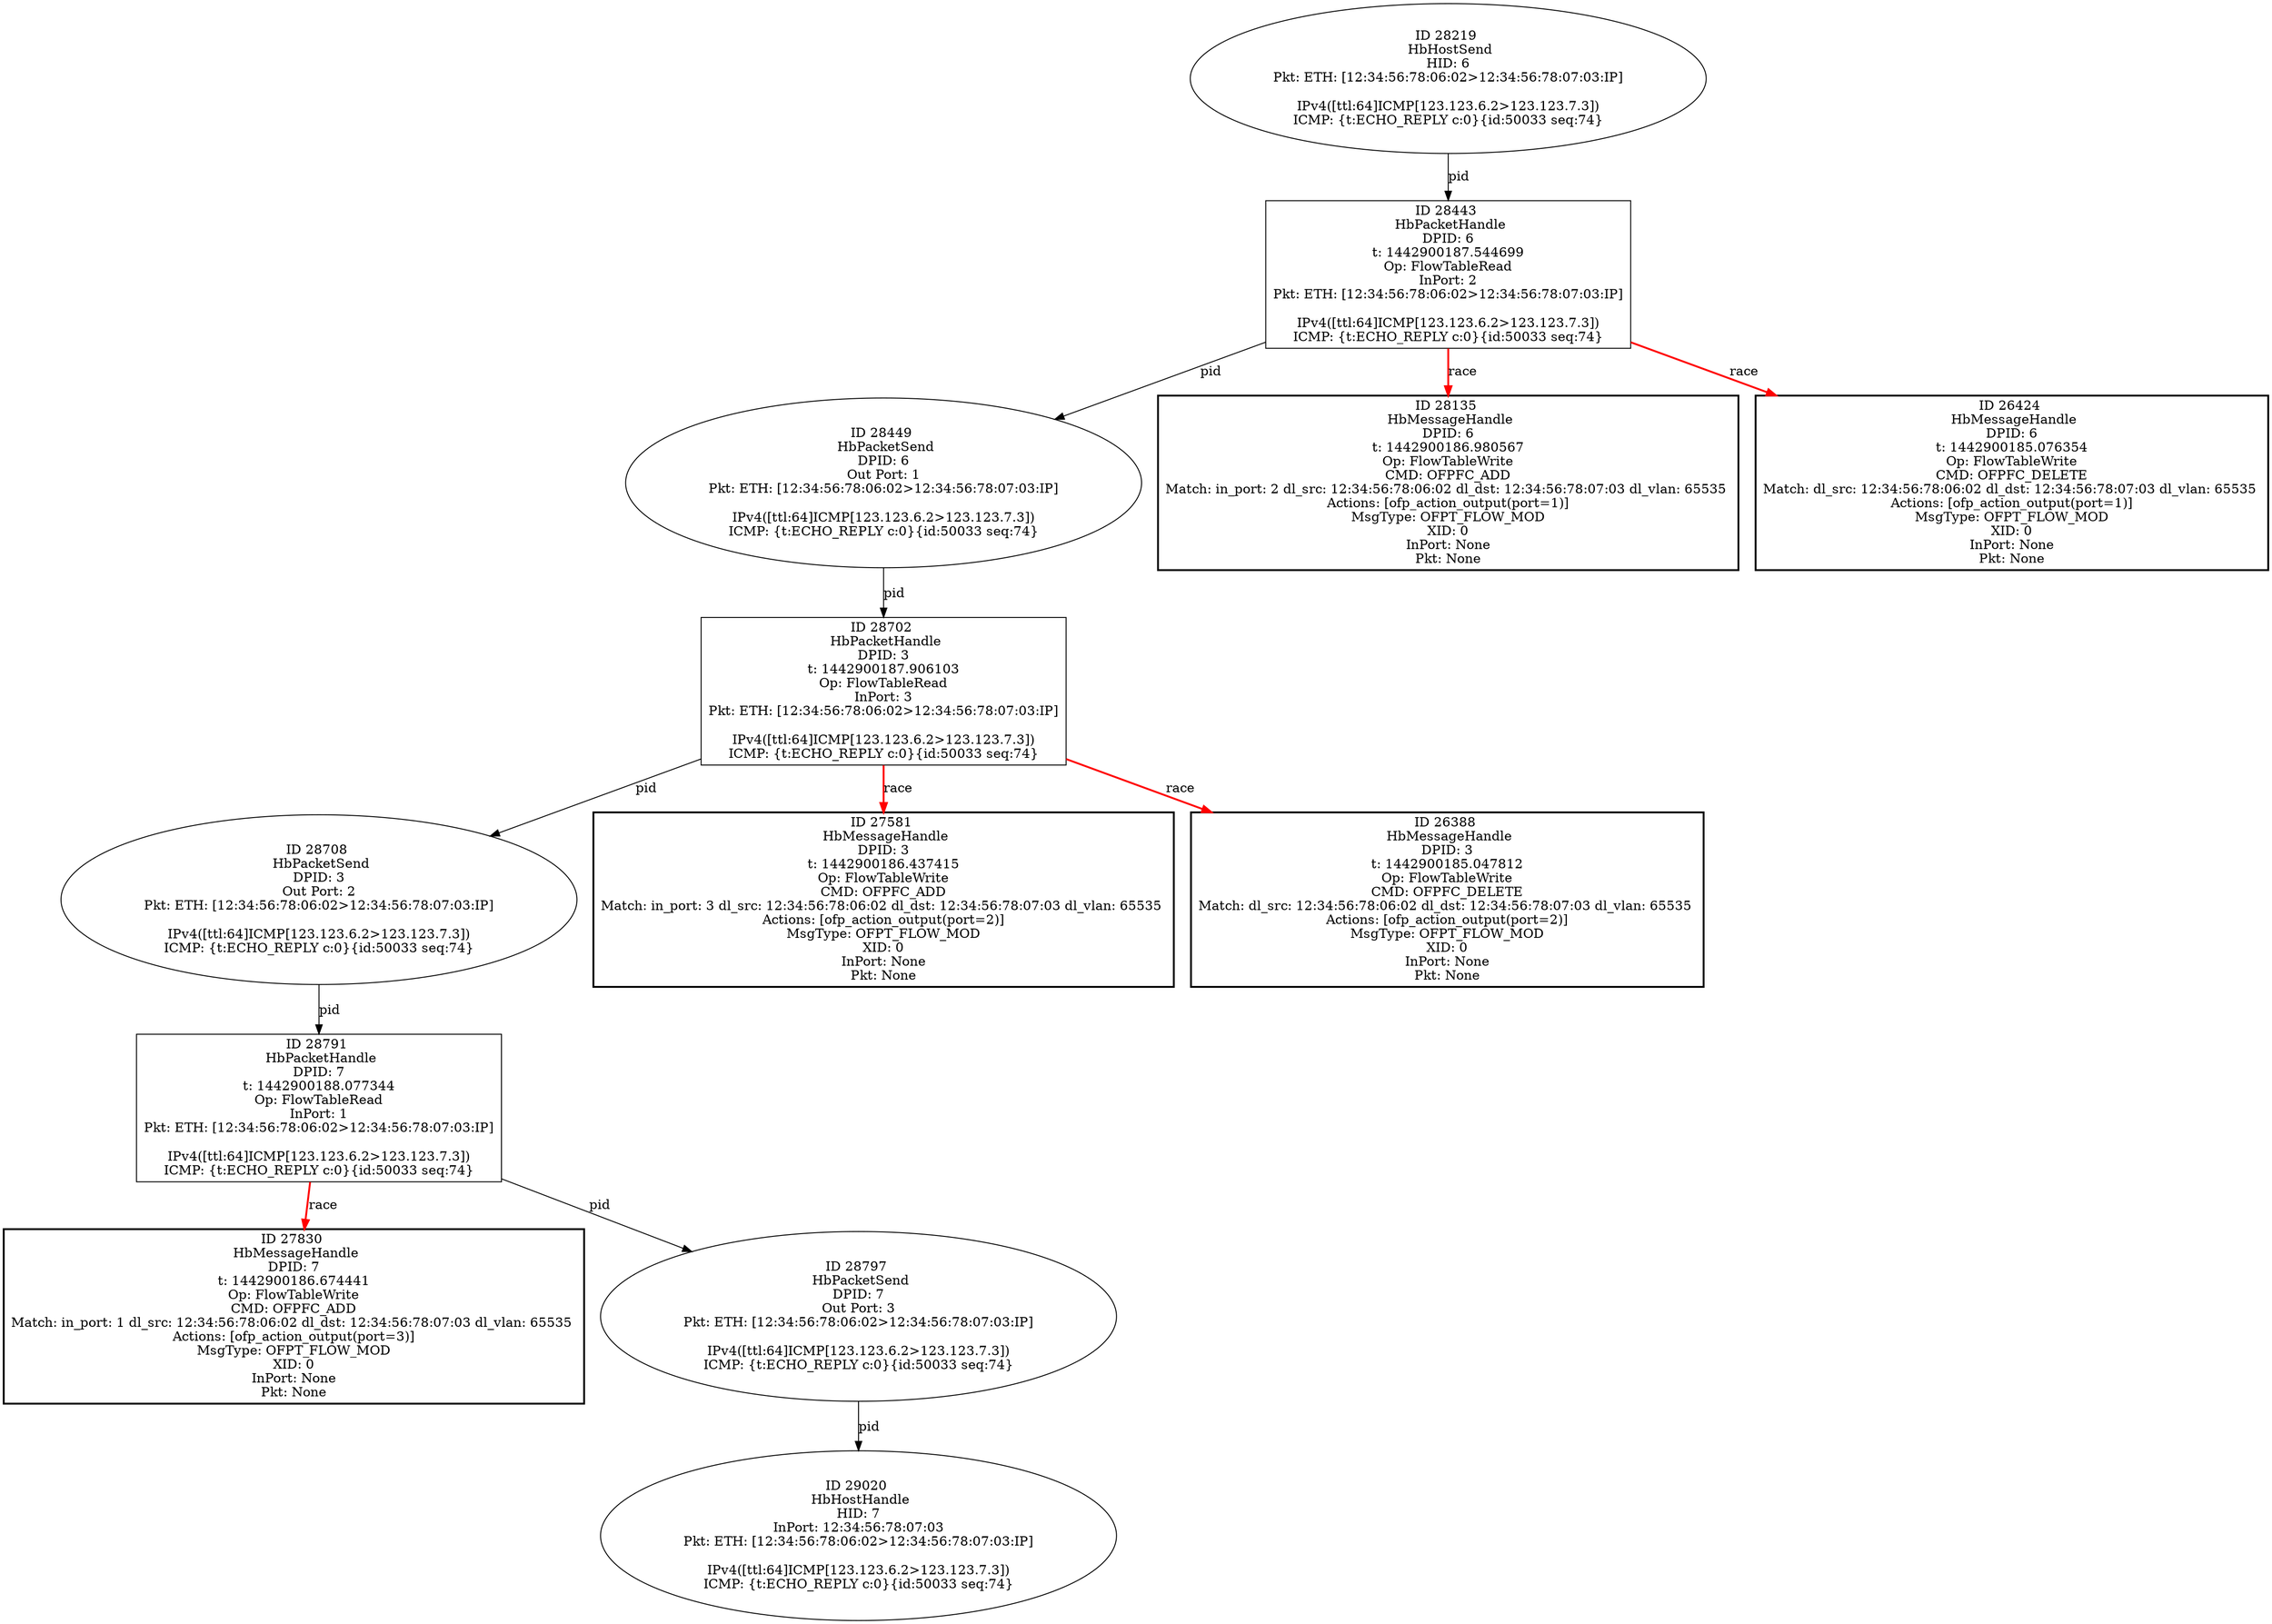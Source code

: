 strict digraph G {
28449 [shape=oval, event=<hb_events.HbPacketSend object at 0x111009090>, label="ID 28449 
 HbPacketSend
DPID: 6
Out Port: 1
Pkt: ETH: [12:34:56:78:06:02>12:34:56:78:07:03:IP]

IPv4([ttl:64]ICMP[123.123.6.2>123.123.7.3])
ICMP: {t:ECHO_REPLY c:0}{id:50033 seq:74}"];
28219 [shape=oval, event=<hb_events.HbHostSend object at 0x110f4d990>, label="ID 28219 
 HbHostSend
HID: 6
Pkt: ETH: [12:34:56:78:06:02>12:34:56:78:07:03:IP]

IPv4([ttl:64]ICMP[123.123.6.2>123.123.7.3])
ICMP: {t:ECHO_REPLY c:0}{id:50033 seq:74}"];
28708 [shape=oval, event=<hb_events.HbPacketSend object at 0x1110f1f90>, label="ID 28708 
 HbPacketSend
DPID: 3
Out Port: 2
Pkt: ETH: [12:34:56:78:06:02>12:34:56:78:07:03:IP]

IPv4([ttl:64]ICMP[123.123.6.2>123.123.7.3])
ICMP: {t:ECHO_REPLY c:0}{id:50033 seq:74}"];
28135 [shape=box, style=bold, event=<hb_events.HbMessageHandle object at 0x110f24190>, label="ID 28135 
 HbMessageHandle
DPID: 6
t: 1442900186.980567
Op: FlowTableWrite
CMD: OFPFC_ADD
Match: in_port: 2 dl_src: 12:34:56:78:06:02 dl_dst: 12:34:56:78:07:03 dl_vlan: 65535 
Actions: [ofp_action_output(port=1)]
MsgType: OFPT_FLOW_MOD
XID: 0
InPort: None
Pkt: None"];
27581 [shape=box, style=bold, event=<hb_events.HbMessageHandle object at 0x110de2b10>, label="ID 27581 
 HbMessageHandle
DPID: 3
t: 1442900186.437415
Op: FlowTableWrite
CMD: OFPFC_ADD
Match: in_port: 3 dl_src: 12:34:56:78:06:02 dl_dst: 12:34:56:78:07:03 dl_vlan: 65535 
Actions: [ofp_action_output(port=2)]
MsgType: OFPT_FLOW_MOD
XID: 0
InPort: None
Pkt: None"];
26388 [shape=box, style=bold, event=<hb_events.HbMessageHandle object at 0x110c0b610>, label="ID 26388 
 HbMessageHandle
DPID: 3
t: 1442900185.047812
Op: FlowTableWrite
CMD: OFPFC_DELETE
Match: dl_src: 12:34:56:78:06:02 dl_dst: 12:34:56:78:07:03 dl_vlan: 65535 
Actions: [ofp_action_output(port=2)]
MsgType: OFPT_FLOW_MOD
XID: 0
InPort: None
Pkt: None"];
27830 [shape=box, style=bold, event=<hb_events.HbMessageHandle object at 0x110e644d0>, label="ID 27830 
 HbMessageHandle
DPID: 7
t: 1442900186.674441
Op: FlowTableWrite
CMD: OFPFC_ADD
Match: in_port: 1 dl_src: 12:34:56:78:06:02 dl_dst: 12:34:56:78:07:03 dl_vlan: 65535 
Actions: [ofp_action_output(port=3)]
MsgType: OFPT_FLOW_MOD
XID: 0
InPort: None
Pkt: None"];
28791 [shape=box, event=<hb_events.HbPacketHandle object at 0x111136990>, label="ID 28791 
 HbPacketHandle
DPID: 7
t: 1442900188.077344
Op: FlowTableRead
InPort: 1
Pkt: ETH: [12:34:56:78:06:02>12:34:56:78:07:03:IP]

IPv4([ttl:64]ICMP[123.123.6.2>123.123.7.3])
ICMP: {t:ECHO_REPLY c:0}{id:50033 seq:74}"];
26424 [shape=box, style=bold, event=<hb_events.HbMessageHandle object at 0x110c2b950>, label="ID 26424 
 HbMessageHandle
DPID: 6
t: 1442900185.076354
Op: FlowTableWrite
CMD: OFPFC_DELETE
Match: dl_src: 12:34:56:78:06:02 dl_dst: 12:34:56:78:07:03 dl_vlan: 65535 
Actions: [ofp_action_output(port=1)]
MsgType: OFPT_FLOW_MOD
XID: 0
InPort: None
Pkt: None"];
28443 [shape=box, event=<hb_events.HbPacketHandle object at 0x111001c90>, label="ID 28443 
 HbPacketHandle
DPID: 6
t: 1442900187.544699
Op: FlowTableRead
InPort: 2
Pkt: ETH: [12:34:56:78:06:02>12:34:56:78:07:03:IP]

IPv4([ttl:64]ICMP[123.123.6.2>123.123.7.3])
ICMP: {t:ECHO_REPLY c:0}{id:50033 seq:74}"];
29020 [shape=oval, event=<hb_events.HbHostHandle object at 0x1111de510>, label="ID 29020 
 HbHostHandle
HID: 7
InPort: 12:34:56:78:07:03
Pkt: ETH: [12:34:56:78:06:02>12:34:56:78:07:03:IP]

IPv4([ttl:64]ICMP[123.123.6.2>123.123.7.3])
ICMP: {t:ECHO_REPLY c:0}{id:50033 seq:74}"];
28797 [shape=oval, event=<hb_events.HbPacketSend object at 0x11114a490>, label="ID 28797 
 HbPacketSend
DPID: 7
Out Port: 3
Pkt: ETH: [12:34:56:78:06:02>12:34:56:78:07:03:IP]

IPv4([ttl:64]ICMP[123.123.6.2>123.123.7.3])
ICMP: {t:ECHO_REPLY c:0}{id:50033 seq:74}"];
28702 [shape=box, event=<hb_events.HbPacketHandle object at 0x1110eab50>, label="ID 28702 
 HbPacketHandle
DPID: 3
t: 1442900187.906103
Op: FlowTableRead
InPort: 3
Pkt: ETH: [12:34:56:78:06:02>12:34:56:78:07:03:IP]

IPv4([ttl:64]ICMP[123.123.6.2>123.123.7.3])
ICMP: {t:ECHO_REPLY c:0}{id:50033 seq:74}"];
28449 -> 28702  [rel=pid, label=pid];
28219 -> 28443  [rel=pid, label=pid];
28708 -> 28791  [rel=pid, label=pid];
28791 -> 28797  [rel=pid, label=pid];
28791 -> 27830  [harmful=True, color=red, style=bold, rel=race, label=race];
28443 -> 26424  [harmful=True, color=red, style=bold, rel=race, label=race];
28443 -> 28449  [rel=pid, label=pid];
28443 -> 28135  [harmful=True, color=red, style=bold, rel=race, label=race];
28797 -> 29020  [rel=pid, label=pid];
28702 -> 26388  [harmful=True, color=red, style=bold, rel=race, label=race];
28702 -> 28708  [rel=pid, label=pid];
28702 -> 27581  [harmful=True, color=red, style=bold, rel=race, label=race];
}
